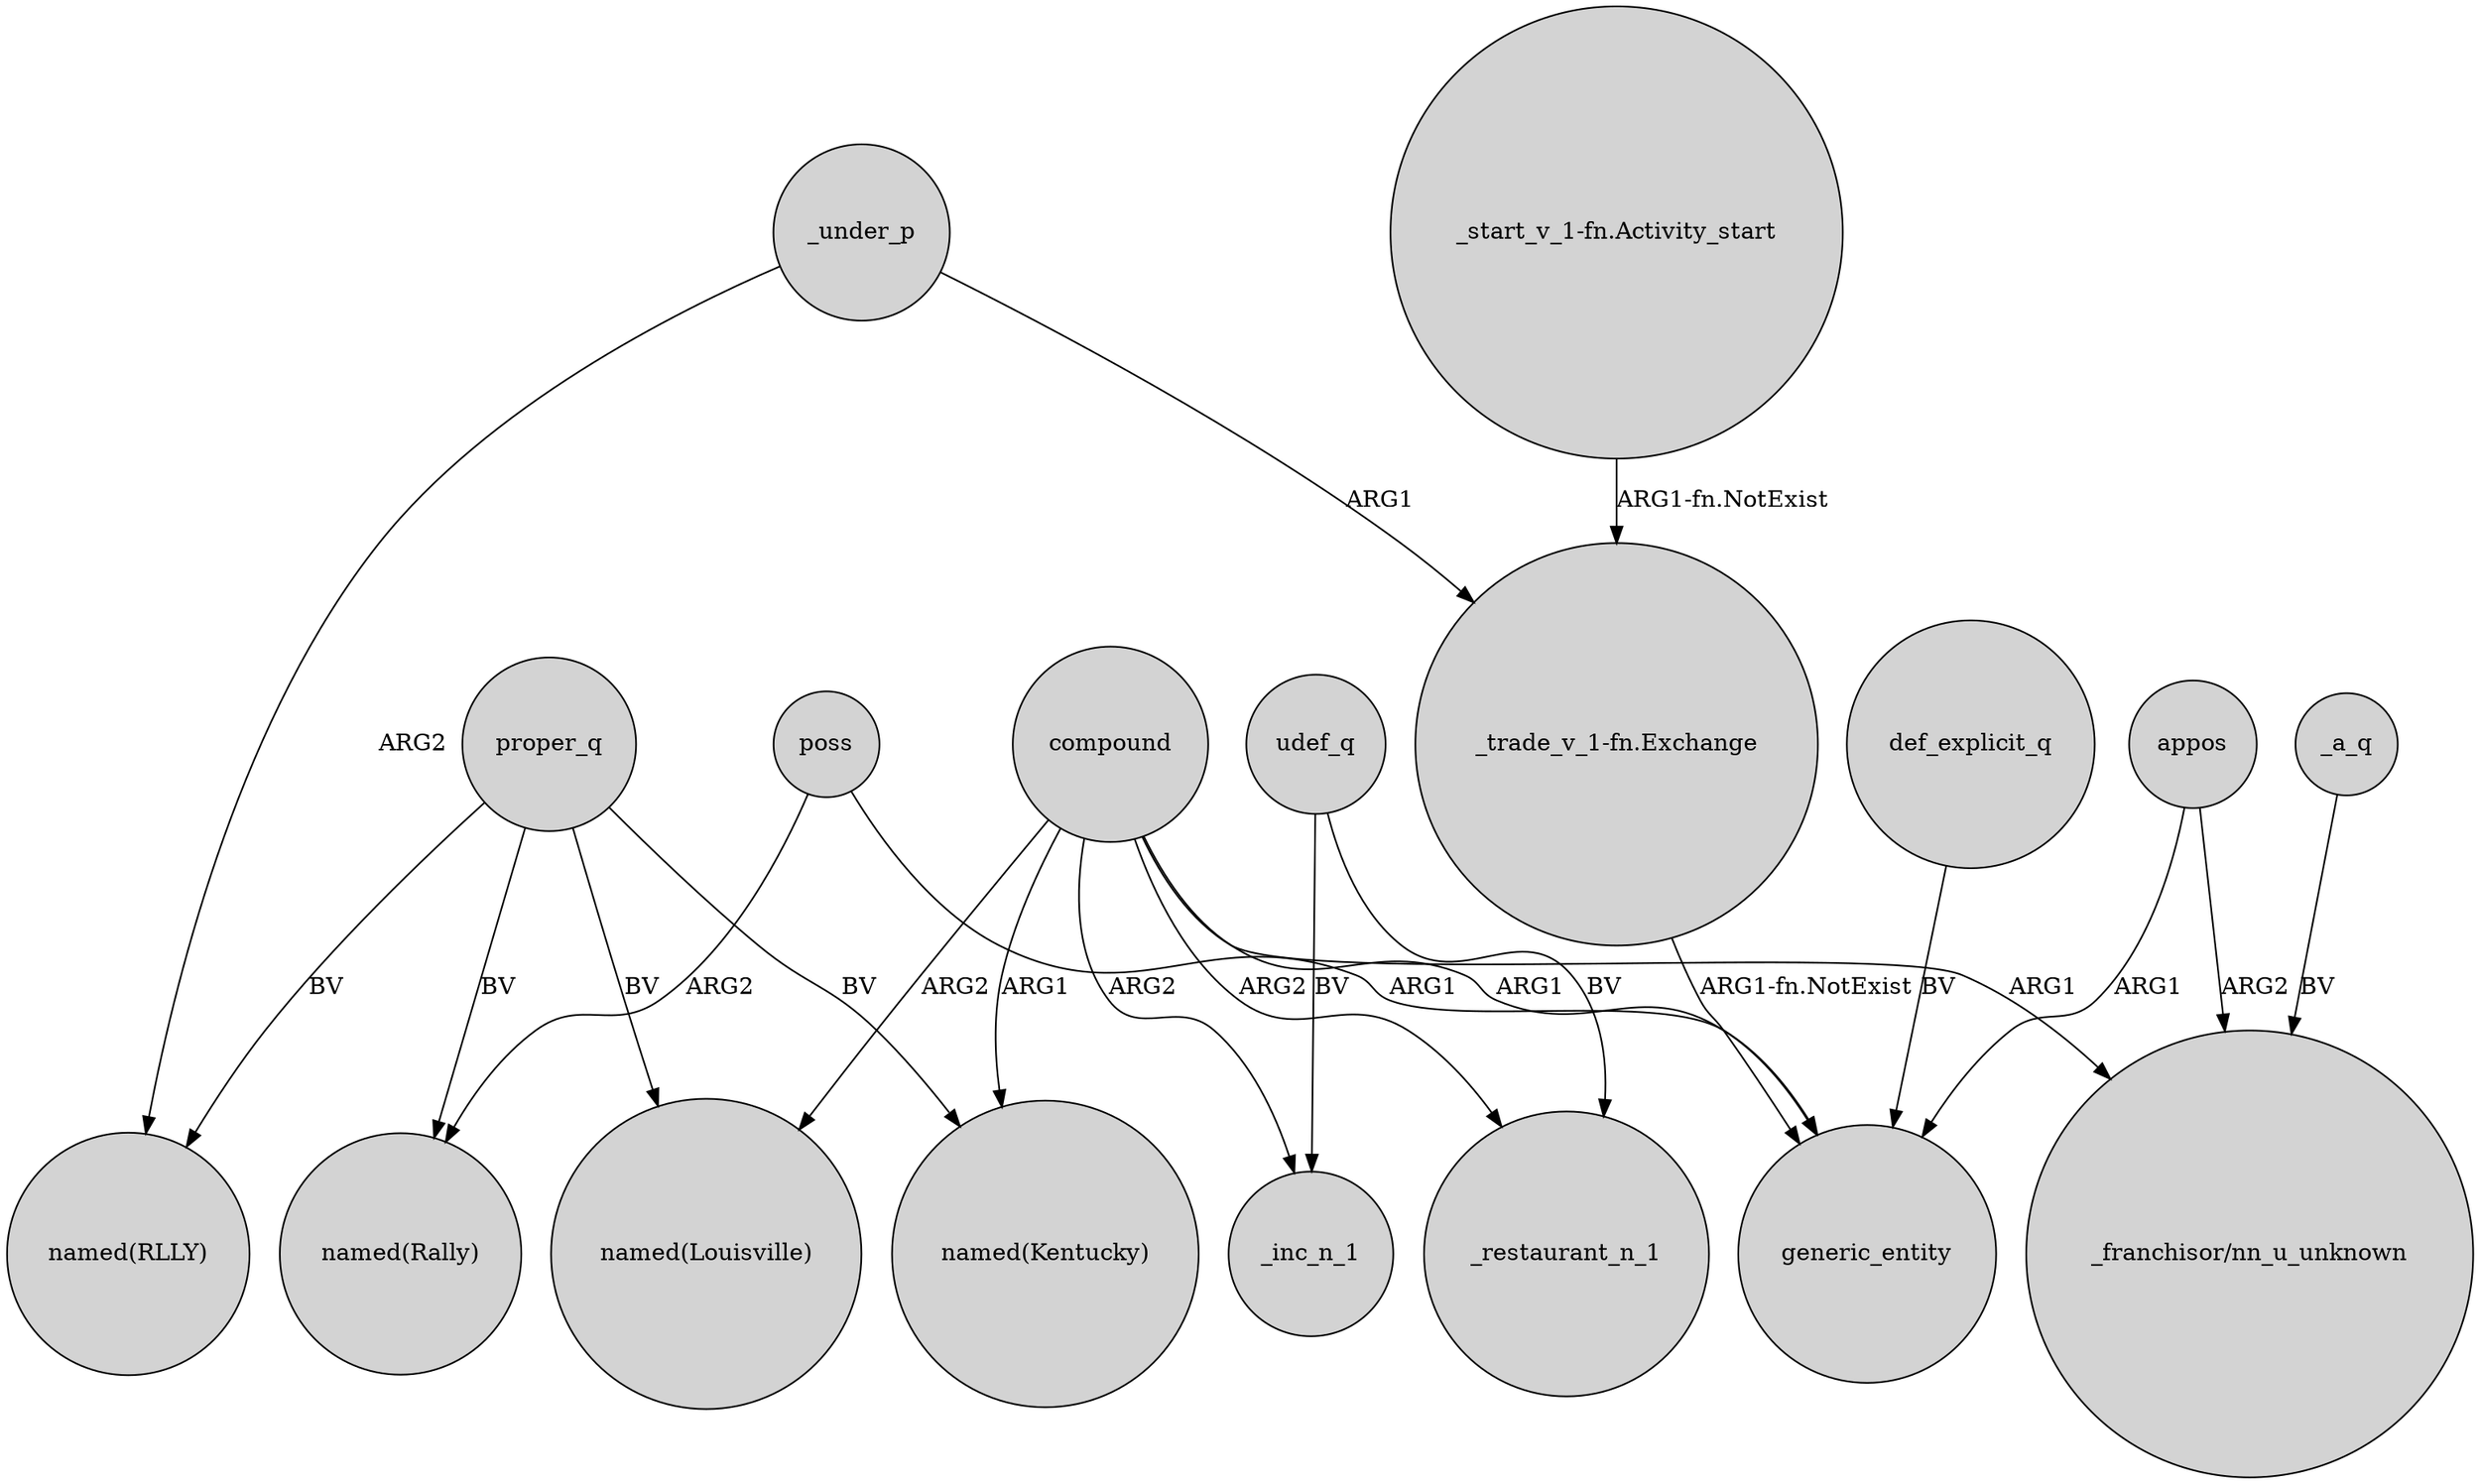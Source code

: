 digraph {
	node [shape=circle style=filled]
	compound -> generic_entity [label=ARG1]
	compound -> _restaurant_n_1 [label=ARG2]
	poss -> generic_entity [label=ARG1]
	udef_q -> _inc_n_1 [label=BV]
	"_trade_v_1-fn.Exchange" -> generic_entity [label="ARG1-fn.NotExist"]
	poss -> "named(Rally)" [label=ARG2]
	def_explicit_q -> generic_entity [label=BV]
	compound -> "named(Louisville)" [label=ARG2]
	proper_q -> "named(Louisville)" [label=BV]
	proper_q -> "named(Kentucky)" [label=BV]
	appos -> generic_entity [label=ARG1]
	compound -> "named(Kentucky)" [label=ARG1]
	_a_q -> "_franchisor/nn_u_unknown" [label=BV]
	proper_q -> "named(Rally)" [label=BV]
	"_start_v_1-fn.Activity_start" -> "_trade_v_1-fn.Exchange" [label="ARG1-fn.NotExist"]
	udef_q -> _restaurant_n_1 [label=BV]
	_under_p -> "_trade_v_1-fn.Exchange" [label=ARG1]
	compound -> "_franchisor/nn_u_unknown" [label=ARG1]
	compound -> _inc_n_1 [label=ARG2]
	_under_p -> "named(RLLY)" [label=ARG2]
	appos -> "_franchisor/nn_u_unknown" [label=ARG2]
	proper_q -> "named(RLLY)" [label=BV]
}
